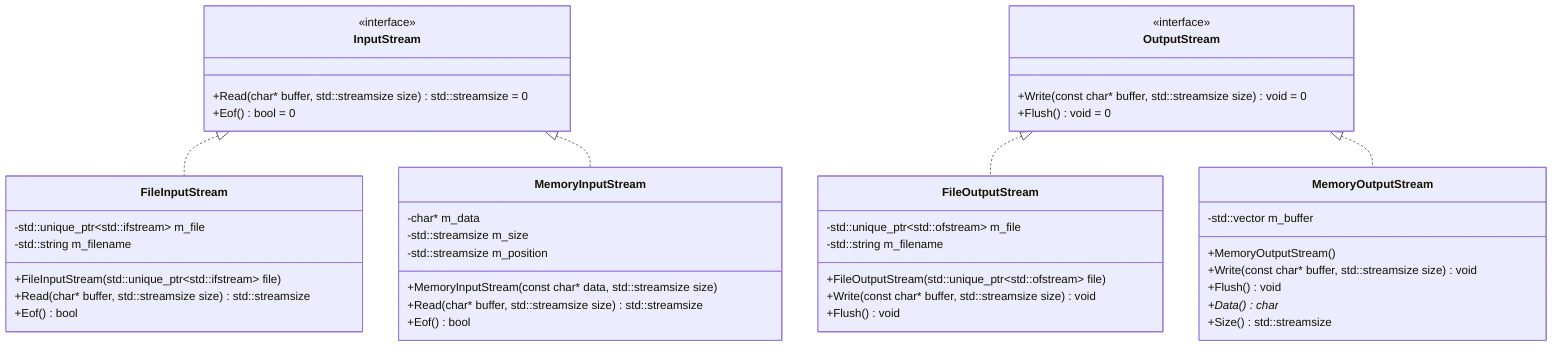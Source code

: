 classDiagram
  class InputStream {
    <<interface>>
    +Read(char* buffer, std::streamsize size) std::streamsize = 0
    +Eof() bool = 0
  }

  class FileInputStream {
    -std::unique_ptr~std::ifstream~ m_file
    -std::string m_filename

    +FileInputStream(std::unique_ptr~std::ifstream~ file)
    +Read(char* buffer, std::streamsize size) std::streamsize
    +Eof() bool
  }

  class MemoryInputStream {
    -char* m_data
    -std::streamsize m_size
    -std::streamsize m_position

    +MemoryInputStream(const char* data, std::streamsize size)
    +Read(char* buffer, std::streamsize size) std::streamsize
    +Eof() bool
  }

  class OutputStream {
    <<interface>>
    +Write(const char* buffer, std::streamsize size) void = 0
    +Flush() void = 0
  }

  class FileOutputStream {
    -std::unique_ptr~std::ofstream~ m_file
    -std::string m_filename
    +FileOutputStream(std::unique_ptr~std::ofstream~ file)

    +Write(const char* buffer, std::streamsize size) void
    +Flush() void
  }

  class MemoryOutputStream {
    -std::vector<char> m_buffer

    +MemoryOutputStream()
    +Write(const char* buffer, std::streamsize size) void
    +Flush() void
    +Data() char*
    +Size() std::streamsize
  }

  InputStream <|.. FileInputStream
  InputStream <|.. MemoryInputStream
  OutputStream <|.. FileOutputStream
  OutputStream <|.. MemoryOutputStream